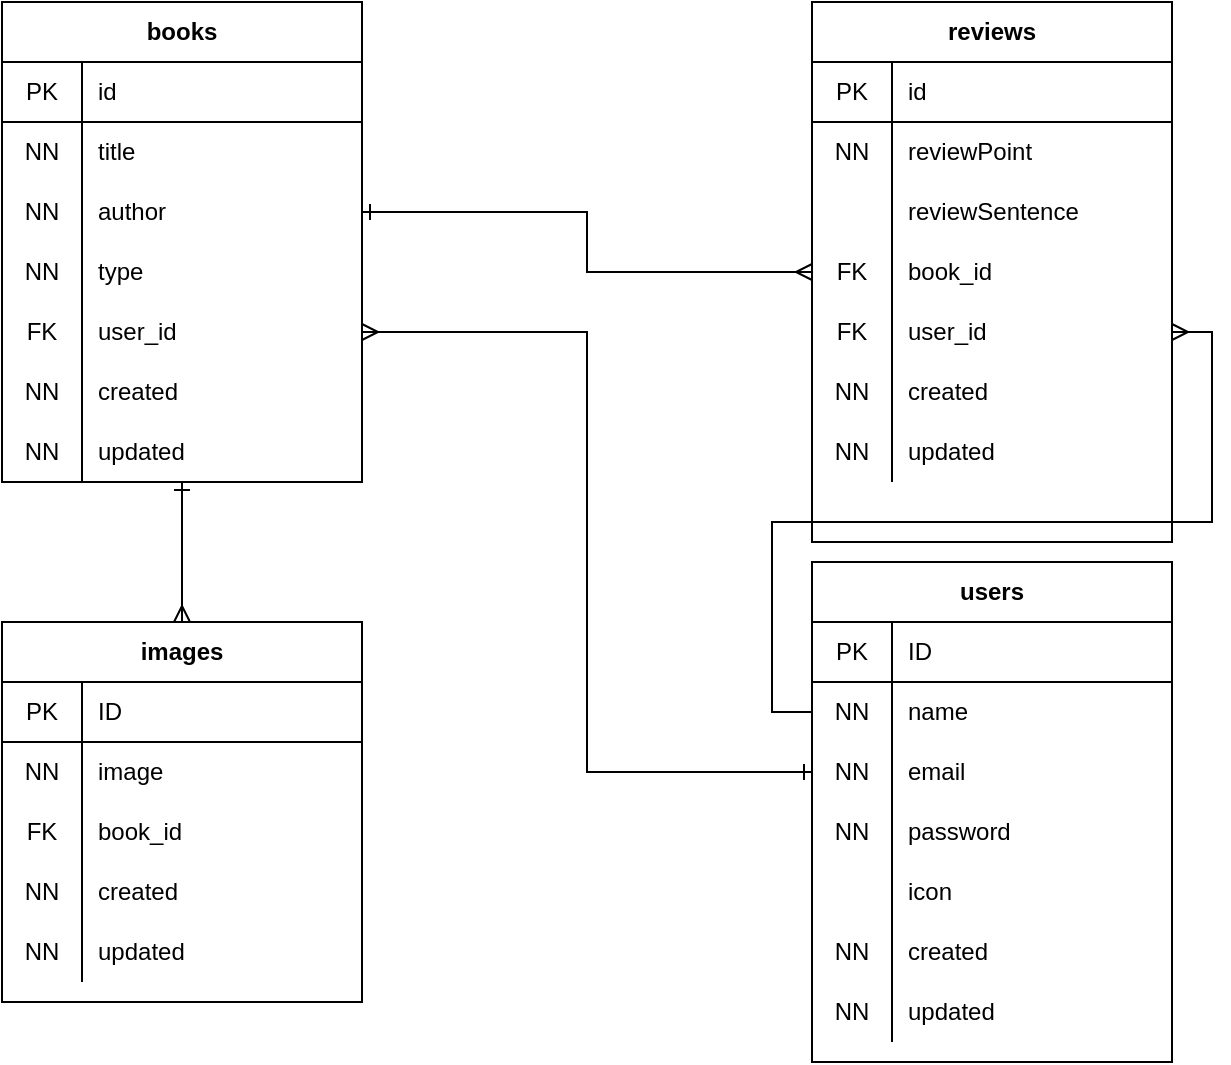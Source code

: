 <mxfile>
    <diagram id="TP-zj6TDDnMW9B1q0Nde" name="Page-1">
        <mxGraphModel dx="414" dy="302" grid="1" gridSize="10" guides="1" tooltips="1" connect="1" arrows="1" fold="1" page="1" pageScale="1" pageWidth="850" pageHeight="1100" math="0" shadow="0">
            <root>
                <mxCell id="0"/>
                <mxCell id="1" parent="0"/>
                <mxCell id="28" value="users" style="shape=table;html=1;whiteSpace=wrap;startSize=30;container=1;collapsible=0;childLayout=tableLayout;fixedRows=1;rowLines=0;fontStyle=1;align=center;" parent="1" vertex="1">
                    <mxGeometry x="425" y="320" width="180" height="250" as="geometry"/>
                </mxCell>
                <mxCell id="29" value="" style="shape=partialRectangle;html=1;whiteSpace=wrap;collapsible=0;dropTarget=0;pointerEvents=0;fillColor=none;top=0;left=0;bottom=1;right=0;points=[[0,0.5],[1,0.5]];portConstraint=eastwest;" parent="28" vertex="1">
                    <mxGeometry y="30" width="180" height="30" as="geometry"/>
                </mxCell>
                <mxCell id="30" value="PK" style="shape=partialRectangle;html=1;whiteSpace=wrap;connectable=0;fillColor=none;top=0;left=0;bottom=0;right=0;overflow=hidden;" parent="29" vertex="1">
                    <mxGeometry width="40" height="30" as="geometry"/>
                </mxCell>
                <mxCell id="31" value="ID" style="shape=partialRectangle;html=1;whiteSpace=wrap;connectable=0;fillColor=none;top=0;left=0;bottom=0;right=0;align=left;spacingLeft=6;overflow=hidden;" parent="29" vertex="1">
                    <mxGeometry x="40" width="140" height="30" as="geometry"/>
                </mxCell>
                <mxCell id="32" value="" style="shape=partialRectangle;html=1;whiteSpace=wrap;collapsible=0;dropTarget=0;pointerEvents=0;fillColor=none;top=0;left=0;bottom=0;right=0;points=[[0,0.5],[1,0.5]];portConstraint=eastwest;" parent="28" vertex="1">
                    <mxGeometry y="60" width="180" height="30" as="geometry"/>
                </mxCell>
                <mxCell id="33" value="NN" style="shape=partialRectangle;html=1;whiteSpace=wrap;connectable=0;fillColor=none;top=0;left=0;bottom=0;right=0;overflow=hidden;" parent="32" vertex="1">
                    <mxGeometry width="40" height="30" as="geometry"/>
                </mxCell>
                <mxCell id="34" value="name" style="shape=partialRectangle;html=1;whiteSpace=wrap;connectable=0;fillColor=none;top=0;left=0;bottom=0;right=0;align=left;spacingLeft=6;overflow=hidden;" parent="32" vertex="1">
                    <mxGeometry x="40" width="140" height="30" as="geometry"/>
                </mxCell>
                <mxCell id="35" value="" style="shape=partialRectangle;html=1;whiteSpace=wrap;collapsible=0;dropTarget=0;pointerEvents=0;fillColor=none;top=0;left=0;bottom=0;right=0;points=[[0,0.5],[1,0.5]];portConstraint=eastwest;" parent="28" vertex="1">
                    <mxGeometry y="90" width="180" height="30" as="geometry"/>
                </mxCell>
                <mxCell id="36" value="NN" style="shape=partialRectangle;html=1;whiteSpace=wrap;connectable=0;fillColor=none;top=0;left=0;bottom=0;right=0;overflow=hidden;" parent="35" vertex="1">
                    <mxGeometry width="40" height="30" as="geometry"/>
                </mxCell>
                <mxCell id="37" value="email" style="shape=partialRectangle;html=1;whiteSpace=wrap;connectable=0;fillColor=none;top=0;left=0;bottom=0;right=0;align=left;spacingLeft=6;overflow=hidden;" parent="35" vertex="1">
                    <mxGeometry x="40" width="140" height="30" as="geometry"/>
                </mxCell>
                <mxCell id="38" style="shape=partialRectangle;html=1;whiteSpace=wrap;collapsible=0;dropTarget=0;pointerEvents=0;fillColor=none;top=0;left=0;bottom=0;right=0;points=[[0,0.5],[1,0.5]];portConstraint=eastwest;" parent="28" vertex="1">
                    <mxGeometry y="120" width="180" height="30" as="geometry"/>
                </mxCell>
                <mxCell id="39" value="NN" style="shape=partialRectangle;html=1;whiteSpace=wrap;connectable=0;fillColor=none;top=0;left=0;bottom=0;right=0;overflow=hidden;" parent="38" vertex="1">
                    <mxGeometry width="40" height="30" as="geometry"/>
                </mxCell>
                <mxCell id="40" value="password" style="shape=partialRectangle;html=1;whiteSpace=wrap;connectable=0;fillColor=none;top=0;left=0;bottom=0;right=0;align=left;spacingLeft=6;overflow=hidden;" parent="38" vertex="1">
                    <mxGeometry x="40" width="140" height="30" as="geometry"/>
                </mxCell>
                <mxCell id="120" style="shape=partialRectangle;html=1;whiteSpace=wrap;collapsible=0;dropTarget=0;pointerEvents=0;fillColor=none;top=0;left=0;bottom=0;right=0;points=[[0,0.5],[1,0.5]];portConstraint=eastwest;" vertex="1" parent="28">
                    <mxGeometry y="150" width="180" height="30" as="geometry"/>
                </mxCell>
                <mxCell id="121" style="shape=partialRectangle;html=1;whiteSpace=wrap;connectable=0;fillColor=none;top=0;left=0;bottom=0;right=0;overflow=hidden;" vertex="1" parent="120">
                    <mxGeometry width="40" height="30" as="geometry"/>
                </mxCell>
                <mxCell id="122" value="icon" style="shape=partialRectangle;html=1;whiteSpace=wrap;connectable=0;fillColor=none;top=0;left=0;bottom=0;right=0;align=left;spacingLeft=6;overflow=hidden;" vertex="1" parent="120">
                    <mxGeometry x="40" width="140" height="30" as="geometry"/>
                </mxCell>
                <mxCell id="102" style="shape=partialRectangle;html=1;whiteSpace=wrap;collapsible=0;dropTarget=0;pointerEvents=0;fillColor=none;top=0;left=0;bottom=0;right=0;points=[[0,0.5],[1,0.5]];portConstraint=eastwest;" parent="28" vertex="1">
                    <mxGeometry y="180" width="180" height="30" as="geometry"/>
                </mxCell>
                <mxCell id="103" value="NN" style="shape=partialRectangle;html=1;whiteSpace=wrap;connectable=0;fillColor=none;top=0;left=0;bottom=0;right=0;overflow=hidden;" parent="102" vertex="1">
                    <mxGeometry width="40" height="30" as="geometry"/>
                </mxCell>
                <mxCell id="104" value="created" style="shape=partialRectangle;html=1;whiteSpace=wrap;connectable=0;fillColor=none;top=0;left=0;bottom=0;right=0;align=left;spacingLeft=6;overflow=hidden;" parent="102" vertex="1">
                    <mxGeometry x="40" width="140" height="30" as="geometry"/>
                </mxCell>
                <mxCell id="105" style="shape=partialRectangle;html=1;whiteSpace=wrap;collapsible=0;dropTarget=0;pointerEvents=0;fillColor=none;top=0;left=0;bottom=0;right=0;points=[[0,0.5],[1,0.5]];portConstraint=eastwest;" parent="28" vertex="1">
                    <mxGeometry y="210" width="180" height="30" as="geometry"/>
                </mxCell>
                <mxCell id="106" value="&lt;span&gt;NN&lt;/span&gt;" style="shape=partialRectangle;html=1;whiteSpace=wrap;connectable=0;fillColor=none;top=0;left=0;bottom=0;right=0;overflow=hidden;" parent="105" vertex="1">
                    <mxGeometry width="40" height="30" as="geometry"/>
                </mxCell>
                <mxCell id="107" value="updated" style="shape=partialRectangle;html=1;whiteSpace=wrap;connectable=0;fillColor=none;top=0;left=0;bottom=0;right=0;align=left;spacingLeft=6;overflow=hidden;" parent="105" vertex="1">
                    <mxGeometry x="40" width="140" height="30" as="geometry"/>
                </mxCell>
                <mxCell id="86" style="edgeStyle=orthogonalEdgeStyle;rounded=0;orthogonalLoop=1;jettySize=auto;html=1;entryX=0.5;entryY=0;entryDx=0;entryDy=0;endArrow=ERmany;endFill=0;" parent="1" source="41" target="64" edge="1">
                    <mxGeometry relative="1" as="geometry"/>
                </mxCell>
                <mxCell id="41" value="books" style="shape=table;html=1;whiteSpace=wrap;startSize=30;container=1;collapsible=0;childLayout=tableLayout;fixedRows=1;rowLines=0;fontStyle=1;align=center;" parent="1" vertex="1">
                    <mxGeometry x="20" y="40" width="180" height="240" as="geometry"/>
                </mxCell>
                <mxCell id="42" value="" style="shape=partialRectangle;html=1;whiteSpace=wrap;collapsible=0;dropTarget=0;pointerEvents=0;fillColor=none;top=0;left=0;bottom=1;right=0;points=[[0,0.5],[1,0.5]];portConstraint=eastwest;" parent="41" vertex="1">
                    <mxGeometry y="30" width="180" height="30" as="geometry"/>
                </mxCell>
                <mxCell id="43" value="PK" style="shape=partialRectangle;html=1;whiteSpace=wrap;connectable=0;fillColor=none;top=0;left=0;bottom=0;right=0;overflow=hidden;" parent="42" vertex="1">
                    <mxGeometry width="40" height="30" as="geometry"/>
                </mxCell>
                <mxCell id="44" value="id" style="shape=partialRectangle;html=1;whiteSpace=wrap;connectable=0;fillColor=none;top=0;left=0;bottom=0;right=0;align=left;spacingLeft=6;overflow=hidden;" parent="42" vertex="1">
                    <mxGeometry x="40" width="140" height="30" as="geometry"/>
                </mxCell>
                <mxCell id="45" value="" style="shape=partialRectangle;html=1;whiteSpace=wrap;collapsible=0;dropTarget=0;pointerEvents=0;fillColor=none;top=0;left=0;bottom=0;right=0;points=[[0,0.5],[1,0.5]];portConstraint=eastwest;" parent="41" vertex="1">
                    <mxGeometry y="60" width="180" height="30" as="geometry"/>
                </mxCell>
                <mxCell id="46" value="NN" style="shape=partialRectangle;html=1;whiteSpace=wrap;connectable=0;fillColor=none;top=0;left=0;bottom=0;right=0;overflow=hidden;" parent="45" vertex="1">
                    <mxGeometry width="40" height="30" as="geometry"/>
                </mxCell>
                <mxCell id="47" value="title" style="shape=partialRectangle;html=1;whiteSpace=wrap;connectable=0;fillColor=none;top=0;left=0;bottom=0;right=0;align=left;spacingLeft=6;overflow=hidden;" parent="45" vertex="1">
                    <mxGeometry x="40" width="140" height="30" as="geometry"/>
                </mxCell>
                <mxCell id="48" value="" style="shape=partialRectangle;html=1;whiteSpace=wrap;collapsible=0;dropTarget=0;pointerEvents=0;fillColor=none;top=0;left=0;bottom=0;right=0;points=[[0,0.5],[1,0.5]];portConstraint=eastwest;" parent="41" vertex="1">
                    <mxGeometry y="90" width="180" height="30" as="geometry"/>
                </mxCell>
                <mxCell id="49" value="NN" style="shape=partialRectangle;html=1;whiteSpace=wrap;connectable=0;fillColor=none;top=0;left=0;bottom=0;right=0;overflow=hidden;" parent="48" vertex="1">
                    <mxGeometry width="40" height="30" as="geometry"/>
                </mxCell>
                <mxCell id="50" value="author" style="shape=partialRectangle;html=1;whiteSpace=wrap;connectable=0;fillColor=none;top=0;left=0;bottom=0;right=0;align=left;spacingLeft=6;overflow=hidden;" parent="48" vertex="1">
                    <mxGeometry x="40" width="140" height="30" as="geometry"/>
                </mxCell>
                <mxCell id="87" style="shape=partialRectangle;html=1;whiteSpace=wrap;collapsible=0;dropTarget=0;pointerEvents=0;fillColor=none;top=0;left=0;bottom=0;right=0;points=[[0,0.5],[1,0.5]];portConstraint=eastwest;" parent="41" vertex="1">
                    <mxGeometry y="120" width="180" height="30" as="geometry"/>
                </mxCell>
                <mxCell id="88" value="NN" style="shape=partialRectangle;html=1;whiteSpace=wrap;connectable=0;fillColor=none;top=0;left=0;bottom=0;right=0;overflow=hidden;" parent="87" vertex="1">
                    <mxGeometry width="40" height="30" as="geometry"/>
                </mxCell>
                <mxCell id="89" value="type" style="shape=partialRectangle;html=1;whiteSpace=wrap;connectable=0;fillColor=none;top=0;left=0;bottom=0;right=0;align=left;spacingLeft=6;overflow=hidden;" parent="87" vertex="1">
                    <mxGeometry x="40" width="140" height="30" as="geometry"/>
                </mxCell>
                <mxCell id="79" style="shape=partialRectangle;html=1;whiteSpace=wrap;collapsible=0;dropTarget=0;pointerEvents=0;fillColor=none;top=0;left=0;bottom=0;right=0;points=[[0,0.5],[1,0.5]];portConstraint=eastwest;" parent="41" vertex="1">
                    <mxGeometry y="150" width="180" height="30" as="geometry"/>
                </mxCell>
                <mxCell id="80" value="FK" style="shape=partialRectangle;html=1;whiteSpace=wrap;connectable=0;fillColor=none;top=0;left=0;bottom=0;right=0;overflow=hidden;" parent="79" vertex="1">
                    <mxGeometry width="40" height="30" as="geometry"/>
                </mxCell>
                <mxCell id="81" value="user_id" style="shape=partialRectangle;html=1;whiteSpace=wrap;connectable=0;fillColor=none;top=0;left=0;bottom=0;right=0;align=left;spacingLeft=6;overflow=hidden;" parent="79" vertex="1">
                    <mxGeometry x="40" width="140" height="30" as="geometry"/>
                </mxCell>
                <mxCell id="90" style="shape=partialRectangle;html=1;whiteSpace=wrap;collapsible=0;dropTarget=0;pointerEvents=0;fillColor=none;top=0;left=0;bottom=0;right=0;points=[[0,0.5],[1,0.5]];portConstraint=eastwest;" parent="41" vertex="1">
                    <mxGeometry y="180" width="180" height="30" as="geometry"/>
                </mxCell>
                <mxCell id="91" value="NN" style="shape=partialRectangle;html=1;whiteSpace=wrap;connectable=0;fillColor=none;top=0;left=0;bottom=0;right=0;overflow=hidden;" parent="90" vertex="1">
                    <mxGeometry width="40" height="30" as="geometry"/>
                </mxCell>
                <mxCell id="92" value="created" style="shape=partialRectangle;html=1;whiteSpace=wrap;connectable=0;fillColor=none;top=0;left=0;bottom=0;right=0;align=left;spacingLeft=6;overflow=hidden;" parent="90" vertex="1">
                    <mxGeometry x="40" width="140" height="30" as="geometry"/>
                </mxCell>
                <mxCell id="93" style="shape=partialRectangle;html=1;whiteSpace=wrap;collapsible=0;dropTarget=0;pointerEvents=0;fillColor=none;top=0;left=0;bottom=0;right=0;points=[[0,0.5],[1,0.5]];portConstraint=eastwest;" parent="41" vertex="1">
                    <mxGeometry y="210" width="180" height="30" as="geometry"/>
                </mxCell>
                <mxCell id="94" value="&lt;span&gt;NN&lt;/span&gt;" style="shape=partialRectangle;html=1;whiteSpace=wrap;connectable=0;fillColor=none;top=0;left=0;bottom=0;right=0;overflow=hidden;" parent="93" vertex="1">
                    <mxGeometry width="40" height="30" as="geometry"/>
                </mxCell>
                <mxCell id="95" value="updated" style="shape=partialRectangle;html=1;whiteSpace=wrap;connectable=0;fillColor=none;top=0;left=0;bottom=0;right=0;align=left;spacingLeft=6;overflow=hidden;" parent="93" vertex="1">
                    <mxGeometry x="40" width="140" height="30" as="geometry"/>
                </mxCell>
                <mxCell id="51" value="reviews" style="shape=table;html=1;whiteSpace=wrap;startSize=30;container=1;collapsible=0;childLayout=tableLayout;fixedRows=1;rowLines=0;fontStyle=1;align=center;" parent="1" vertex="1">
                    <mxGeometry x="425" y="40" width="180" height="270" as="geometry"/>
                </mxCell>
                <mxCell id="52" value="" style="shape=partialRectangle;html=1;whiteSpace=wrap;collapsible=0;dropTarget=0;pointerEvents=0;fillColor=none;top=0;left=0;bottom=1;right=0;points=[[0,0.5],[1,0.5]];portConstraint=eastwest;" parent="51" vertex="1">
                    <mxGeometry y="30" width="180" height="30" as="geometry"/>
                </mxCell>
                <mxCell id="53" value="PK" style="shape=partialRectangle;html=1;whiteSpace=wrap;connectable=0;fillColor=none;top=0;left=0;bottom=0;right=0;overflow=hidden;" parent="52" vertex="1">
                    <mxGeometry width="40" height="30" as="geometry"/>
                </mxCell>
                <mxCell id="54" value="id" style="shape=partialRectangle;html=1;whiteSpace=wrap;connectable=0;fillColor=none;top=0;left=0;bottom=0;right=0;align=left;spacingLeft=6;overflow=hidden;" parent="52" vertex="1">
                    <mxGeometry x="40" width="140" height="30" as="geometry"/>
                </mxCell>
                <mxCell id="55" value="" style="shape=partialRectangle;html=1;whiteSpace=wrap;collapsible=0;dropTarget=0;pointerEvents=0;fillColor=none;top=0;left=0;bottom=0;right=0;points=[[0,0.5],[1,0.5]];portConstraint=eastwest;" parent="51" vertex="1">
                    <mxGeometry y="60" width="180" height="30" as="geometry"/>
                </mxCell>
                <mxCell id="56" value="NN" style="shape=partialRectangle;html=1;whiteSpace=wrap;connectable=0;fillColor=none;top=0;left=0;bottom=0;right=0;overflow=hidden;" parent="55" vertex="1">
                    <mxGeometry width="40" height="30" as="geometry"/>
                </mxCell>
                <mxCell id="57" value="reviewPoint" style="shape=partialRectangle;html=1;whiteSpace=wrap;connectable=0;fillColor=none;top=0;left=0;bottom=0;right=0;align=left;spacingLeft=6;overflow=hidden;" parent="55" vertex="1">
                    <mxGeometry x="40" width="140" height="30" as="geometry"/>
                </mxCell>
                <mxCell id="114" style="shape=partialRectangle;html=1;whiteSpace=wrap;collapsible=0;dropTarget=0;pointerEvents=0;fillColor=none;top=0;left=0;bottom=0;right=0;points=[[0,0.5],[1,0.5]];portConstraint=eastwest;" parent="51" vertex="1">
                    <mxGeometry y="90" width="180" height="30" as="geometry"/>
                </mxCell>
                <mxCell id="115" style="shape=partialRectangle;html=1;whiteSpace=wrap;connectable=0;fillColor=none;top=0;left=0;bottom=0;right=0;overflow=hidden;" parent="114" vertex="1">
                    <mxGeometry width="40" height="30" as="geometry"/>
                </mxCell>
                <mxCell id="116" value="reviewSentence" style="shape=partialRectangle;html=1;whiteSpace=wrap;connectable=0;fillColor=none;top=0;left=0;bottom=0;right=0;align=left;spacingLeft=6;overflow=hidden;" parent="114" vertex="1">
                    <mxGeometry x="40" width="140" height="30" as="geometry"/>
                </mxCell>
                <mxCell id="58" value="" style="shape=partialRectangle;html=1;whiteSpace=wrap;collapsible=0;dropTarget=0;pointerEvents=0;fillColor=none;top=0;left=0;bottom=0;right=0;points=[[0,0.5],[1,0.5]];portConstraint=eastwest;" parent="51" vertex="1">
                    <mxGeometry y="120" width="180" height="30" as="geometry"/>
                </mxCell>
                <mxCell id="59" value="FK" style="shape=partialRectangle;html=1;whiteSpace=wrap;connectable=0;fillColor=none;top=0;left=0;bottom=0;right=0;overflow=hidden;" parent="58" vertex="1">
                    <mxGeometry width="40" height="30" as="geometry"/>
                </mxCell>
                <mxCell id="60" value="book_id" style="shape=partialRectangle;html=1;whiteSpace=wrap;connectable=0;fillColor=none;top=0;left=0;bottom=0;right=0;align=left;spacingLeft=6;overflow=hidden;" parent="58" vertex="1">
                    <mxGeometry x="40" width="140" height="30" as="geometry"/>
                </mxCell>
                <mxCell id="61" style="shape=partialRectangle;html=1;whiteSpace=wrap;collapsible=0;dropTarget=0;pointerEvents=0;fillColor=none;top=0;left=0;bottom=0;right=0;points=[[0,0.5],[1,0.5]];portConstraint=eastwest;" parent="51" vertex="1">
                    <mxGeometry y="150" width="180" height="30" as="geometry"/>
                </mxCell>
                <mxCell id="62" value="FK" style="shape=partialRectangle;html=1;whiteSpace=wrap;connectable=0;fillColor=none;top=0;left=0;bottom=0;right=0;overflow=hidden;" parent="61" vertex="1">
                    <mxGeometry width="40" height="30" as="geometry"/>
                </mxCell>
                <mxCell id="63" value="user_id" style="shape=partialRectangle;html=1;whiteSpace=wrap;connectable=0;fillColor=none;top=0;left=0;bottom=0;right=0;align=left;spacingLeft=6;overflow=hidden;" parent="61" vertex="1">
                    <mxGeometry x="40" width="140" height="30" as="geometry"/>
                </mxCell>
                <mxCell id="108" style="shape=partialRectangle;html=1;whiteSpace=wrap;collapsible=0;dropTarget=0;pointerEvents=0;fillColor=none;top=0;left=0;bottom=0;right=0;points=[[0,0.5],[1,0.5]];portConstraint=eastwest;" parent="51" vertex="1">
                    <mxGeometry y="180" width="180" height="30" as="geometry"/>
                </mxCell>
                <mxCell id="109" value="NN" style="shape=partialRectangle;html=1;whiteSpace=wrap;connectable=0;fillColor=none;top=0;left=0;bottom=0;right=0;overflow=hidden;" parent="108" vertex="1">
                    <mxGeometry width="40" height="30" as="geometry"/>
                </mxCell>
                <mxCell id="110" value="created" style="shape=partialRectangle;html=1;whiteSpace=wrap;connectable=0;fillColor=none;top=0;left=0;bottom=0;right=0;align=left;spacingLeft=6;overflow=hidden;" parent="108" vertex="1">
                    <mxGeometry x="40" width="140" height="30" as="geometry"/>
                </mxCell>
                <mxCell id="111" style="shape=partialRectangle;html=1;whiteSpace=wrap;collapsible=0;dropTarget=0;pointerEvents=0;fillColor=none;top=0;left=0;bottom=0;right=0;points=[[0,0.5],[1,0.5]];portConstraint=eastwest;" parent="51" vertex="1">
                    <mxGeometry y="210" width="180" height="30" as="geometry"/>
                </mxCell>
                <mxCell id="112" value="&lt;span&gt;NN&lt;/span&gt;" style="shape=partialRectangle;html=1;whiteSpace=wrap;connectable=0;fillColor=none;top=0;left=0;bottom=0;right=0;overflow=hidden;" parent="111" vertex="1">
                    <mxGeometry width="40" height="30" as="geometry"/>
                </mxCell>
                <mxCell id="113" value="updated" style="shape=partialRectangle;html=1;whiteSpace=wrap;connectable=0;fillColor=none;top=0;left=0;bottom=0;right=0;align=left;spacingLeft=6;overflow=hidden;" parent="111" vertex="1">
                    <mxGeometry x="40" width="140" height="30" as="geometry"/>
                </mxCell>
                <mxCell id="85" style="edgeStyle=orthogonalEdgeStyle;rounded=0;orthogonalLoop=1;jettySize=auto;html=1;entryX=0.5;entryY=1;entryDx=0;entryDy=0;endArrow=ERone;endFill=0;" parent="1" source="64" target="41" edge="1">
                    <mxGeometry relative="1" as="geometry"/>
                </mxCell>
                <mxCell id="64" value="images" style="shape=table;html=1;whiteSpace=wrap;startSize=30;container=1;collapsible=0;childLayout=tableLayout;fixedRows=1;rowLines=0;fontStyle=1;align=center;" parent="1" vertex="1">
                    <mxGeometry x="20" y="350" width="180" height="190" as="geometry"/>
                </mxCell>
                <mxCell id="65" value="" style="shape=partialRectangle;html=1;whiteSpace=wrap;collapsible=0;dropTarget=0;pointerEvents=0;fillColor=none;top=0;left=0;bottom=1;right=0;points=[[0,0.5],[1,0.5]];portConstraint=eastwest;" parent="64" vertex="1">
                    <mxGeometry y="30" width="180" height="30" as="geometry"/>
                </mxCell>
                <mxCell id="66" value="PK" style="shape=partialRectangle;html=1;whiteSpace=wrap;connectable=0;fillColor=none;top=0;left=0;bottom=0;right=0;overflow=hidden;" parent="65" vertex="1">
                    <mxGeometry width="40" height="30" as="geometry"/>
                </mxCell>
                <mxCell id="67" value="ID" style="shape=partialRectangle;html=1;whiteSpace=wrap;connectable=0;fillColor=none;top=0;left=0;bottom=0;right=0;align=left;spacingLeft=6;overflow=hidden;" parent="65" vertex="1">
                    <mxGeometry x="40" width="140" height="30" as="geometry"/>
                </mxCell>
                <mxCell id="68" value="" style="shape=partialRectangle;html=1;whiteSpace=wrap;collapsible=0;dropTarget=0;pointerEvents=0;fillColor=none;top=0;left=0;bottom=0;right=0;points=[[0,0.5],[1,0.5]];portConstraint=eastwest;" parent="64" vertex="1">
                    <mxGeometry y="60" width="180" height="30" as="geometry"/>
                </mxCell>
                <mxCell id="69" value="NN" style="shape=partialRectangle;html=1;whiteSpace=wrap;connectable=0;fillColor=none;top=0;left=0;bottom=0;right=0;overflow=hidden;" parent="68" vertex="1">
                    <mxGeometry width="40" height="30" as="geometry"/>
                </mxCell>
                <mxCell id="70" value="image" style="shape=partialRectangle;html=1;whiteSpace=wrap;connectable=0;fillColor=none;top=0;left=0;bottom=0;right=0;align=left;spacingLeft=6;overflow=hidden;" parent="68" vertex="1">
                    <mxGeometry x="40" width="140" height="30" as="geometry"/>
                </mxCell>
                <mxCell id="71" value="" style="shape=partialRectangle;html=1;whiteSpace=wrap;collapsible=0;dropTarget=0;pointerEvents=0;fillColor=none;top=0;left=0;bottom=0;right=0;points=[[0,0.5],[1,0.5]];portConstraint=eastwest;" parent="64" vertex="1">
                    <mxGeometry y="90" width="180" height="30" as="geometry"/>
                </mxCell>
                <mxCell id="72" value="FK" style="shape=partialRectangle;html=1;whiteSpace=wrap;connectable=0;fillColor=none;top=0;left=0;bottom=0;right=0;overflow=hidden;" parent="71" vertex="1">
                    <mxGeometry width="40" height="30" as="geometry"/>
                </mxCell>
                <mxCell id="73" value="book_id" style="shape=partialRectangle;html=1;whiteSpace=wrap;connectable=0;fillColor=none;top=0;left=0;bottom=0;right=0;align=left;spacingLeft=6;overflow=hidden;" parent="71" vertex="1">
                    <mxGeometry x="40" width="140" height="30" as="geometry"/>
                </mxCell>
                <mxCell id="96" style="shape=partialRectangle;html=1;whiteSpace=wrap;collapsible=0;dropTarget=0;pointerEvents=0;fillColor=none;top=0;left=0;bottom=0;right=0;points=[[0,0.5],[1,0.5]];portConstraint=eastwest;" parent="64" vertex="1">
                    <mxGeometry y="120" width="180" height="30" as="geometry"/>
                </mxCell>
                <mxCell id="97" value="NN" style="shape=partialRectangle;html=1;whiteSpace=wrap;connectable=0;fillColor=none;top=0;left=0;bottom=0;right=0;overflow=hidden;" parent="96" vertex="1">
                    <mxGeometry width="40" height="30" as="geometry"/>
                </mxCell>
                <mxCell id="98" value="created" style="shape=partialRectangle;html=1;whiteSpace=wrap;connectable=0;fillColor=none;top=0;left=0;bottom=0;right=0;align=left;spacingLeft=6;overflow=hidden;" parent="96" vertex="1">
                    <mxGeometry x="40" width="140" height="30" as="geometry"/>
                </mxCell>
                <mxCell id="99" style="shape=partialRectangle;html=1;whiteSpace=wrap;collapsible=0;dropTarget=0;pointerEvents=0;fillColor=none;top=0;left=0;bottom=0;right=0;points=[[0,0.5],[1,0.5]];portConstraint=eastwest;" parent="64" vertex="1">
                    <mxGeometry y="150" width="180" height="30" as="geometry"/>
                </mxCell>
                <mxCell id="100" value="&lt;span&gt;NN&lt;/span&gt;" style="shape=partialRectangle;html=1;whiteSpace=wrap;connectable=0;fillColor=none;top=0;left=0;bottom=0;right=0;overflow=hidden;" parent="99" vertex="1">
                    <mxGeometry width="40" height="30" as="geometry"/>
                </mxCell>
                <mxCell id="101" value="updated" style="shape=partialRectangle;html=1;whiteSpace=wrap;connectable=0;fillColor=none;top=0;left=0;bottom=0;right=0;align=left;spacingLeft=6;overflow=hidden;" parent="99" vertex="1">
                    <mxGeometry x="40" width="140" height="30" as="geometry"/>
                </mxCell>
                <mxCell id="74" style="edgeStyle=orthogonalEdgeStyle;rounded=0;orthogonalLoop=1;jettySize=auto;html=1;entryX=1;entryY=0.5;entryDx=0;entryDy=0;endArrow=ERone;endFill=0;" parent="1" source="58" target="48" edge="1">
                    <mxGeometry relative="1" as="geometry"/>
                </mxCell>
                <mxCell id="75" style="edgeStyle=orthogonalEdgeStyle;rounded=0;orthogonalLoop=1;jettySize=auto;html=1;entryX=0;entryY=0.5;entryDx=0;entryDy=0;endArrow=ERmany;endFill=0;" parent="1" source="48" target="58" edge="1">
                    <mxGeometry relative="1" as="geometry"/>
                </mxCell>
                <mxCell id="77" style="edgeStyle=orthogonalEdgeStyle;rounded=0;orthogonalLoop=1;jettySize=auto;html=1;entryX=1;entryY=0.5;entryDx=0;entryDy=0;endArrow=ERmany;endFill=0;" parent="1" source="32" target="61" edge="1">
                    <mxGeometry relative="1" as="geometry"/>
                </mxCell>
                <mxCell id="82" style="edgeStyle=orthogonalEdgeStyle;rounded=0;orthogonalLoop=1;jettySize=auto;html=1;entryX=0;entryY=0.5;entryDx=0;entryDy=0;endArrow=ERone;endFill=0;" parent="1" source="79" target="35" edge="1">
                    <mxGeometry relative="1" as="geometry"/>
                </mxCell>
                <mxCell id="83" style="edgeStyle=orthogonalEdgeStyle;rounded=0;orthogonalLoop=1;jettySize=auto;html=1;entryX=1;entryY=0.5;entryDx=0;entryDy=0;endArrow=ERmany;endFill=0;" parent="1" source="35" target="79" edge="1">
                    <mxGeometry relative="1" as="geometry"/>
                </mxCell>
            </root>
        </mxGraphModel>
    </diagram>
</mxfile>